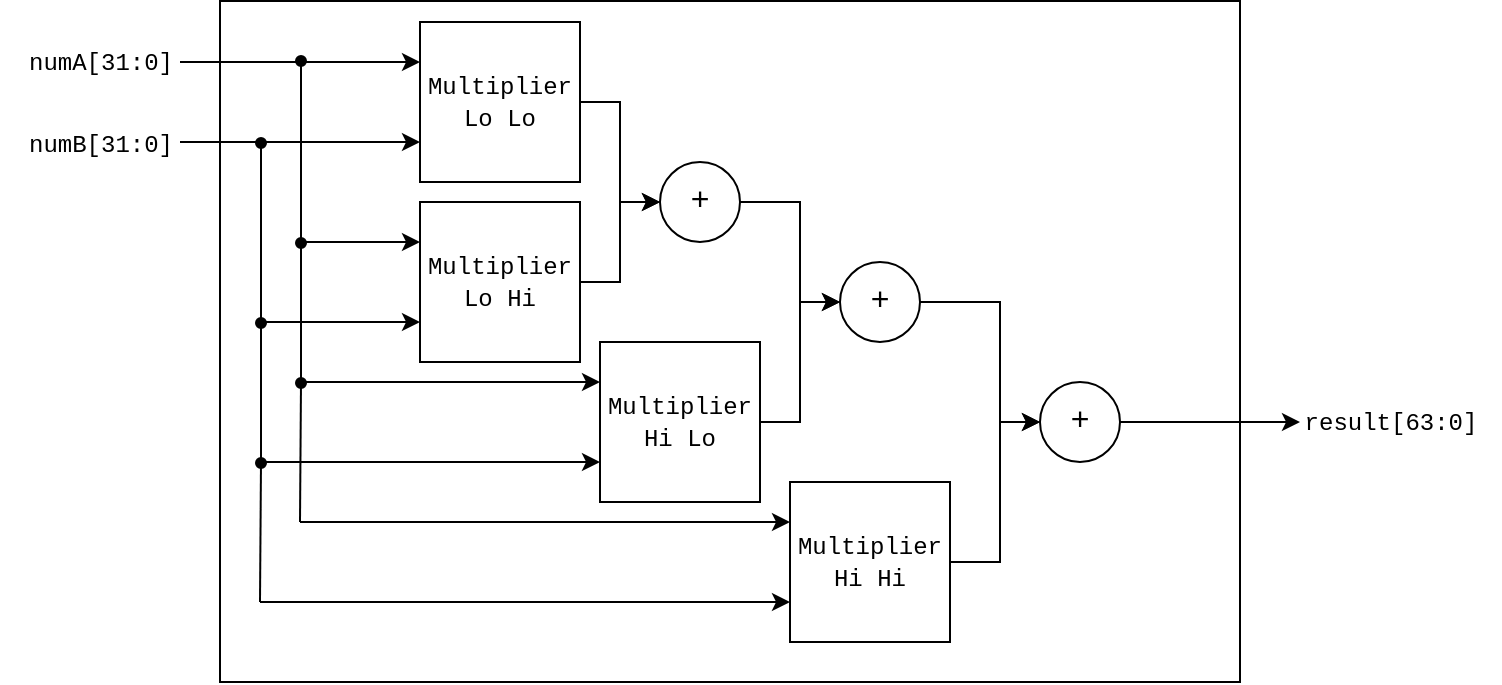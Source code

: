 <mxfile version="24.7.17">
  <diagram name="Page-1" id="A_QC-Tb3rmiP_4uGZkPR">
    <mxGraphModel dx="989" dy="576" grid="1" gridSize="10" guides="1" tooltips="1" connect="1" arrows="1" fold="1" page="1" pageScale="1" pageWidth="850" pageHeight="1100" math="0" shadow="0">
      <root>
        <mxCell id="0" />
        <mxCell id="1" parent="0" />
        <mxCell id="fjOdekKAbsLKVOHA9wAV-106" value="" style="rounded=0;whiteSpace=wrap;html=1;" vertex="1" parent="1">
          <mxGeometry x="140" y="109.5" width="510" height="340.5" as="geometry" />
        </mxCell>
        <mxCell id="fjOdekKAbsLKVOHA9wAV-1" value="&lt;font face=&quot;Courier New&quot;&gt;Multiplier&lt;br&gt;Lo Lo&lt;/font&gt;" style="whiteSpace=wrap;html=1;aspect=fixed;" vertex="1" parent="1">
          <mxGeometry x="240" y="120" width="80" height="80" as="geometry" />
        </mxCell>
        <mxCell id="fjOdekKAbsLKVOHA9wAV-5" value="&lt;font face=&quot;Courier New&quot;&gt;Multiplier&lt;br&gt;Lo Hi&lt;/font&gt;" style="whiteSpace=wrap;html=1;aspect=fixed;" vertex="1" parent="1">
          <mxGeometry x="240" y="210" width="80" height="80" as="geometry" />
        </mxCell>
        <mxCell id="fjOdekKAbsLKVOHA9wAV-6" value="&lt;font face=&quot;Courier New&quot;&gt;Multiplier&lt;br&gt;Hi Hi&lt;/font&gt;" style="whiteSpace=wrap;html=1;aspect=fixed;" vertex="1" parent="1">
          <mxGeometry x="425" y="350" width="80" height="80" as="geometry" />
        </mxCell>
        <mxCell id="fjOdekKAbsLKVOHA9wAV-7" value="&lt;font face=&quot;Courier New&quot;&gt;Multiplier&lt;br&gt;Hi Lo&lt;/font&gt;" style="whiteSpace=wrap;html=1;aspect=fixed;" vertex="1" parent="1">
          <mxGeometry x="330" y="280" width="80" height="80" as="geometry" />
        </mxCell>
        <mxCell id="fjOdekKAbsLKVOHA9wAV-8" value="&lt;font style=&quot;font-size: 16px;&quot; face=&quot;Courier New&quot;&gt;+&lt;/font&gt;" style="ellipse;whiteSpace=wrap;html=1;aspect=fixed;" vertex="1" parent="1">
          <mxGeometry x="360" y="190" width="40" height="40" as="geometry" />
        </mxCell>
        <mxCell id="fjOdekKAbsLKVOHA9wAV-9" value="" style="endArrow=classic;html=1;rounded=0;exitX=1;exitY=0.5;exitDx=0;exitDy=0;entryX=0;entryY=0.5;entryDx=0;entryDy=0;" edge="1" parent="1" source="fjOdekKAbsLKVOHA9wAV-5" target="fjOdekKAbsLKVOHA9wAV-8">
          <mxGeometry width="50" height="50" relative="1" as="geometry">
            <mxPoint x="450" y="310" as="sourcePoint" />
            <mxPoint x="500" y="260" as="targetPoint" />
            <Array as="points">
              <mxPoint x="340" y="250" />
              <mxPoint x="340" y="210" />
            </Array>
          </mxGeometry>
        </mxCell>
        <mxCell id="fjOdekKAbsLKVOHA9wAV-10" value="" style="endArrow=classic;html=1;rounded=0;exitX=1;exitY=0.5;exitDx=0;exitDy=0;" edge="1" parent="1" source="fjOdekKAbsLKVOHA9wAV-1">
          <mxGeometry width="50" height="50" relative="1" as="geometry">
            <mxPoint x="340" y="160" as="sourcePoint" />
            <mxPoint x="360" y="210" as="targetPoint" />
            <Array as="points">
              <mxPoint x="340" y="160" />
              <mxPoint x="340" y="210" />
            </Array>
          </mxGeometry>
        </mxCell>
        <mxCell id="fjOdekKAbsLKVOHA9wAV-11" value="&lt;font style=&quot;font-size: 16px;&quot; face=&quot;Courier New&quot;&gt;+&lt;/font&gt;" style="ellipse;whiteSpace=wrap;html=1;aspect=fixed;" vertex="1" parent="1">
          <mxGeometry x="450" y="240" width="40" height="40" as="geometry" />
        </mxCell>
        <mxCell id="fjOdekKAbsLKVOHA9wAV-12" value="" style="endArrow=classic;html=1;rounded=0;entryX=0;entryY=0.5;entryDx=0;entryDy=0;" edge="1" parent="1" target="fjOdekKAbsLKVOHA9wAV-11">
          <mxGeometry width="50" height="50" relative="1" as="geometry">
            <mxPoint x="410" y="320" as="sourcePoint" />
            <mxPoint x="460" y="270" as="targetPoint" />
            <Array as="points">
              <mxPoint x="430" y="320" />
              <mxPoint x="430" y="260" />
            </Array>
          </mxGeometry>
        </mxCell>
        <mxCell id="fjOdekKAbsLKVOHA9wAV-13" value="" style="endArrow=classic;html=1;rounded=0;entryX=0;entryY=0.5;entryDx=0;entryDy=0;" edge="1" parent="1" target="fjOdekKAbsLKVOHA9wAV-11">
          <mxGeometry width="50" height="50" relative="1" as="geometry">
            <mxPoint x="400" y="210" as="sourcePoint" />
            <mxPoint x="450" y="160" as="targetPoint" />
            <Array as="points">
              <mxPoint x="430" y="210" />
              <mxPoint x="430" y="260" />
            </Array>
          </mxGeometry>
        </mxCell>
        <mxCell id="fjOdekKAbsLKVOHA9wAV-14" value="&lt;font style=&quot;font-size: 16px;&quot; face=&quot;Courier New&quot;&gt;+&lt;/font&gt;" style="ellipse;whiteSpace=wrap;html=1;aspect=fixed;" vertex="1" parent="1">
          <mxGeometry x="550" y="300" width="40" height="40" as="geometry" />
        </mxCell>
        <mxCell id="fjOdekKAbsLKVOHA9wAV-15" value="" style="endArrow=classic;html=1;rounded=0;exitX=1;exitY=0.5;exitDx=0;exitDy=0;entryX=0;entryY=0.5;entryDx=0;entryDy=0;" edge="1" parent="1" source="fjOdekKAbsLKVOHA9wAV-6" target="fjOdekKAbsLKVOHA9wAV-14">
          <mxGeometry width="50" height="50" relative="1" as="geometry">
            <mxPoint x="510" y="380" as="sourcePoint" />
            <mxPoint x="560" y="330" as="targetPoint" />
            <Array as="points">
              <mxPoint x="530" y="390" />
              <mxPoint x="530" y="320" />
            </Array>
          </mxGeometry>
        </mxCell>
        <mxCell id="fjOdekKAbsLKVOHA9wAV-16" value="" style="endArrow=classic;html=1;rounded=0;" edge="1" parent="1">
          <mxGeometry width="50" height="50" relative="1" as="geometry">
            <mxPoint x="490" y="260" as="sourcePoint" />
            <mxPoint x="550" y="320" as="targetPoint" />
            <Array as="points">
              <mxPoint x="530" y="260" />
              <mxPoint x="530" y="320" />
            </Array>
          </mxGeometry>
        </mxCell>
        <mxCell id="fjOdekKAbsLKVOHA9wAV-17" value="" style="endArrow=classic;html=1;rounded=0;entryX=0;entryY=0.75;entryDx=0;entryDy=0;" edge="1" parent="1" target="fjOdekKAbsLKVOHA9wAV-6">
          <mxGeometry width="50" height="50" relative="1" as="geometry">
            <mxPoint x="160" y="410" as="sourcePoint" />
            <mxPoint x="370" y="400" as="targetPoint" />
          </mxGeometry>
        </mxCell>
        <mxCell id="fjOdekKAbsLKVOHA9wAV-18" value="" style="endArrow=classic;html=1;rounded=0;entryX=0;entryY=0.75;entryDx=0;entryDy=0;" edge="1" parent="1" target="fjOdekKAbsLKVOHA9wAV-7">
          <mxGeometry width="50" height="50" relative="1" as="geometry">
            <mxPoint x="160" y="340" as="sourcePoint" />
            <mxPoint x="210" y="300" as="targetPoint" />
          </mxGeometry>
        </mxCell>
        <mxCell id="fjOdekKAbsLKVOHA9wAV-19" value="" style="endArrow=classic;html=1;rounded=0;entryX=0;entryY=0.75;entryDx=0;entryDy=0;" edge="1" parent="1" target="fjOdekKAbsLKVOHA9wAV-5">
          <mxGeometry width="50" height="50" relative="1" as="geometry">
            <mxPoint x="160" y="270" as="sourcePoint" />
            <mxPoint x="210" y="220" as="targetPoint" />
          </mxGeometry>
        </mxCell>
        <mxCell id="fjOdekKAbsLKVOHA9wAV-20" value="" style="endArrow=classic;html=1;rounded=0;entryX=0;entryY=0.75;entryDx=0;entryDy=0;" edge="1" parent="1" target="fjOdekKAbsLKVOHA9wAV-1">
          <mxGeometry width="50" height="50" relative="1" as="geometry">
            <mxPoint x="160" y="180" as="sourcePoint" />
            <mxPoint x="210" y="120" as="targetPoint" />
          </mxGeometry>
        </mxCell>
        <mxCell id="fjOdekKAbsLKVOHA9wAV-21" value="" style="endArrow=none;html=1;rounded=0;" edge="1" parent="1" source="fjOdekKAbsLKVOHA9wAV-94">
          <mxGeometry width="50" height="50" relative="1" as="geometry">
            <mxPoint x="160" y="410" as="sourcePoint" />
            <mxPoint x="160" y="180" as="targetPoint" />
          </mxGeometry>
        </mxCell>
        <mxCell id="fjOdekKAbsLKVOHA9wAV-22" value="" style="endArrow=none;html=1;rounded=0;" edge="1" parent="1">
          <mxGeometry width="50" height="50" relative="1" as="geometry">
            <mxPoint x="120" y="180" as="sourcePoint" />
            <mxPoint x="160" y="180" as="targetPoint" />
          </mxGeometry>
        </mxCell>
        <mxCell id="fjOdekKAbsLKVOHA9wAV-23" value="" style="endArrow=classic;html=1;rounded=0;entryX=0;entryY=0.25;entryDx=0;entryDy=0;" edge="1" parent="1" target="fjOdekKAbsLKVOHA9wAV-1">
          <mxGeometry width="50" height="50" relative="1" as="geometry">
            <mxPoint x="180" y="140" as="sourcePoint" />
            <mxPoint x="220" y="100" as="targetPoint" />
          </mxGeometry>
        </mxCell>
        <mxCell id="fjOdekKAbsLKVOHA9wAV-24" value="" style="endArrow=none;html=1;rounded=0;" edge="1" parent="1" source="fjOdekKAbsLKVOHA9wAV-101">
          <mxGeometry width="50" height="50" relative="1" as="geometry">
            <mxPoint x="180" y="370" as="sourcePoint" />
            <mxPoint x="180" y="140" as="targetPoint" />
          </mxGeometry>
        </mxCell>
        <mxCell id="fjOdekKAbsLKVOHA9wAV-25" value="" style="endArrow=classic;html=1;rounded=0;entryX=0;entryY=0.25;entryDx=0;entryDy=0;" edge="1" parent="1" target="fjOdekKAbsLKVOHA9wAV-5">
          <mxGeometry width="50" height="50" relative="1" as="geometry">
            <mxPoint x="180" y="230" as="sourcePoint" />
            <mxPoint x="230" y="230" as="targetPoint" />
          </mxGeometry>
        </mxCell>
        <mxCell id="fjOdekKAbsLKVOHA9wAV-26" value="" style="endArrow=classic;html=1;rounded=0;entryX=0;entryY=0.25;entryDx=0;entryDy=0;" edge="1" parent="1" target="fjOdekKAbsLKVOHA9wAV-7">
          <mxGeometry width="50" height="50" relative="1" as="geometry">
            <mxPoint x="180" y="300" as="sourcePoint" />
            <mxPoint x="260" y="310" as="targetPoint" />
          </mxGeometry>
        </mxCell>
        <mxCell id="fjOdekKAbsLKVOHA9wAV-27" value="" style="endArrow=classic;html=1;rounded=0;entryX=0;entryY=0.25;entryDx=0;entryDy=0;" edge="1" parent="1" target="fjOdekKAbsLKVOHA9wAV-6">
          <mxGeometry width="50" height="50" relative="1" as="geometry">
            <mxPoint x="180" y="370" as="sourcePoint" />
            <mxPoint x="320" y="360" as="targetPoint" />
          </mxGeometry>
        </mxCell>
        <mxCell id="fjOdekKAbsLKVOHA9wAV-91" value="" style="endArrow=none;html=1;rounded=0;" edge="1" parent="1" target="fjOdekKAbsLKVOHA9wAV-28">
          <mxGeometry width="50" height="50" relative="1" as="geometry">
            <mxPoint x="180" y="370" as="sourcePoint" />
            <mxPoint x="180" y="140" as="targetPoint" />
          </mxGeometry>
        </mxCell>
        <mxCell id="fjOdekKAbsLKVOHA9wAV-28" value="" style="ellipse;whiteSpace=wrap;html=1;aspect=fixed;fillColor=#000000;" vertex="1" parent="1">
          <mxGeometry x="178" y="298" width="5" height="5" as="geometry" />
        </mxCell>
        <mxCell id="fjOdekKAbsLKVOHA9wAV-93" value="" style="endArrow=none;html=1;rounded=0;" edge="1" parent="1" source="fjOdekKAbsLKVOHA9wAV-28" target="fjOdekKAbsLKVOHA9wAV-92">
          <mxGeometry width="50" height="50" relative="1" as="geometry">
            <mxPoint x="180" y="298" as="sourcePoint" />
            <mxPoint x="180" y="140" as="targetPoint" />
          </mxGeometry>
        </mxCell>
        <mxCell id="fjOdekKAbsLKVOHA9wAV-92" value="" style="ellipse;whiteSpace=wrap;html=1;aspect=fixed;fillColor=#000000;" vertex="1" parent="1">
          <mxGeometry x="178" y="228" width="5" height="5" as="geometry" />
        </mxCell>
        <mxCell id="fjOdekKAbsLKVOHA9wAV-95" value="" style="endArrow=none;html=1;rounded=0;" edge="1" parent="1" source="fjOdekKAbsLKVOHA9wAV-96" target="fjOdekKAbsLKVOHA9wAV-94">
          <mxGeometry width="50" height="50" relative="1" as="geometry">
            <mxPoint x="160" y="410" as="sourcePoint" />
            <mxPoint x="160" y="180" as="targetPoint" />
          </mxGeometry>
        </mxCell>
        <mxCell id="fjOdekKAbsLKVOHA9wAV-94" value="" style="ellipse;whiteSpace=wrap;html=1;aspect=fixed;fillColor=#000000;" vertex="1" parent="1">
          <mxGeometry x="158" y="178" width="5" height="5" as="geometry" />
        </mxCell>
        <mxCell id="fjOdekKAbsLKVOHA9wAV-97" value="" style="endArrow=none;html=1;rounded=0;" edge="1" parent="1" source="fjOdekKAbsLKVOHA9wAV-98" target="fjOdekKAbsLKVOHA9wAV-96">
          <mxGeometry width="50" height="50" relative="1" as="geometry">
            <mxPoint x="160" y="410" as="sourcePoint" />
            <mxPoint x="160" y="183" as="targetPoint" />
          </mxGeometry>
        </mxCell>
        <mxCell id="fjOdekKAbsLKVOHA9wAV-96" value="" style="ellipse;whiteSpace=wrap;html=1;aspect=fixed;fillColor=#000000;" vertex="1" parent="1">
          <mxGeometry x="158" y="268" width="5" height="5" as="geometry" />
        </mxCell>
        <mxCell id="fjOdekKAbsLKVOHA9wAV-99" value="" style="endArrow=none;html=1;rounded=0;" edge="1" parent="1" target="fjOdekKAbsLKVOHA9wAV-98">
          <mxGeometry width="50" height="50" relative="1" as="geometry">
            <mxPoint x="160" y="410" as="sourcePoint" />
            <mxPoint x="160" y="273" as="targetPoint" />
          </mxGeometry>
        </mxCell>
        <mxCell id="fjOdekKAbsLKVOHA9wAV-98" value="" style="ellipse;whiteSpace=wrap;html=1;aspect=fixed;fillColor=#000000;" vertex="1" parent="1">
          <mxGeometry x="158" y="338" width="5" height="5" as="geometry" />
        </mxCell>
        <mxCell id="fjOdekKAbsLKVOHA9wAV-100" value="" style="endArrow=none;html=1;rounded=0;" edge="1" parent="1">
          <mxGeometry width="50" height="50" relative="1" as="geometry">
            <mxPoint x="120" y="140" as="sourcePoint" />
            <mxPoint x="180" y="140" as="targetPoint" />
          </mxGeometry>
        </mxCell>
        <mxCell id="fjOdekKAbsLKVOHA9wAV-103" value="" style="endArrow=none;html=1;rounded=0;" edge="1" parent="1" source="fjOdekKAbsLKVOHA9wAV-92" target="fjOdekKAbsLKVOHA9wAV-101">
          <mxGeometry width="50" height="50" relative="1" as="geometry">
            <mxPoint x="180" y="228" as="sourcePoint" />
            <mxPoint x="180" y="140" as="targetPoint" />
          </mxGeometry>
        </mxCell>
        <mxCell id="fjOdekKAbsLKVOHA9wAV-101" value="" style="ellipse;whiteSpace=wrap;html=1;aspect=fixed;fillColor=#000000;" vertex="1" parent="1">
          <mxGeometry x="178" y="137" width="5" height="5" as="geometry" />
        </mxCell>
        <mxCell id="fjOdekKAbsLKVOHA9wAV-105" value="" style="endArrow=classic;html=1;rounded=0;" edge="1" parent="1">
          <mxGeometry width="50" height="50" relative="1" as="geometry">
            <mxPoint x="590" y="320" as="sourcePoint" />
            <mxPoint x="680" y="320" as="targetPoint" />
          </mxGeometry>
        </mxCell>
        <mxCell id="fjOdekKAbsLKVOHA9wAV-107" value="&lt;font face=&quot;Courier New&quot;&gt;numA[31:0]&lt;/font&gt;" style="text;html=1;align=center;verticalAlign=middle;resizable=0;points=[];autosize=1;strokeColor=none;fillColor=none;" vertex="1" parent="1">
          <mxGeometry x="30" y="124.5" width="100" height="30" as="geometry" />
        </mxCell>
        <mxCell id="fjOdekKAbsLKVOHA9wAV-108" value="&lt;font face=&quot;Courier New&quot;&gt;numB[31:0]&lt;/font&gt;" style="text;html=1;align=center;verticalAlign=middle;resizable=0;points=[];autosize=1;strokeColor=none;fillColor=none;" vertex="1" parent="1">
          <mxGeometry x="30" y="165.5" width="100" height="30" as="geometry" />
        </mxCell>
        <mxCell id="fjOdekKAbsLKVOHA9wAV-109" value="&lt;font face=&quot;Courier New&quot;&gt;result[63:0]&lt;/font&gt;" style="text;html=1;align=center;verticalAlign=middle;resizable=0;points=[];autosize=1;strokeColor=none;fillColor=none;" vertex="1" parent="1">
          <mxGeometry x="670" y="305" width="110" height="30" as="geometry" />
        </mxCell>
      </root>
    </mxGraphModel>
  </diagram>
</mxfile>
